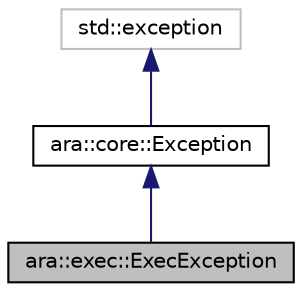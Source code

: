 digraph "ara::exec::ExecException"
{
 // LATEX_PDF_SIZE
  edge [fontname="Helvetica",fontsize="10",labelfontname="Helvetica",labelfontsize="10"];
  node [fontname="Helvetica",fontsize="10",shape=record];
  Node1 [label="ara::exec::ExecException",height=0.2,width=0.4,color="black", fillcolor="grey75", style="filled", fontcolor="black",tooltip="Defines a class for exceptions to be thrown by the Execution Management."];
  Node2 -> Node1 [dir="back",color="midnightblue",fontsize="10",style="solid",fontname="Helvetica"];
  Node2 [label="ara::core::Exception",height=0.2,width=0.4,color="black", fillcolor="white", style="filled",URL="$classara_1_1core_1_1Exception.html",tooltip="Base type for all AUTOSAR exception types."];
  Node3 -> Node2 [dir="back",color="midnightblue",fontsize="10",style="solid",fontname="Helvetica"];
  Node3 [label="std::exception",height=0.2,width=0.4,color="grey75", fillcolor="white", style="filled",tooltip=" "];
}
